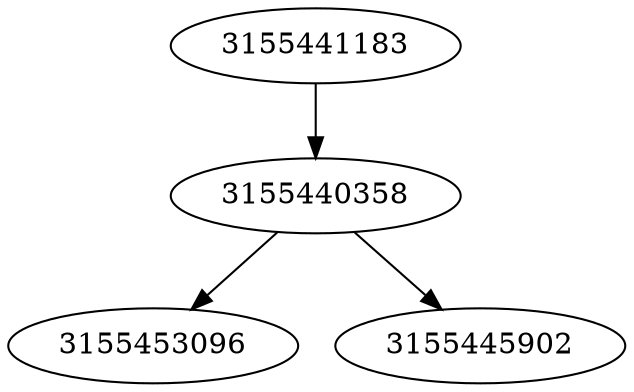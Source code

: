 strict digraph  {
3155453096;
3155440358;
3155445902;
3155441183;
3155440358 -> 3155453096;
3155440358 -> 3155445902;
3155441183 -> 3155440358;
}
